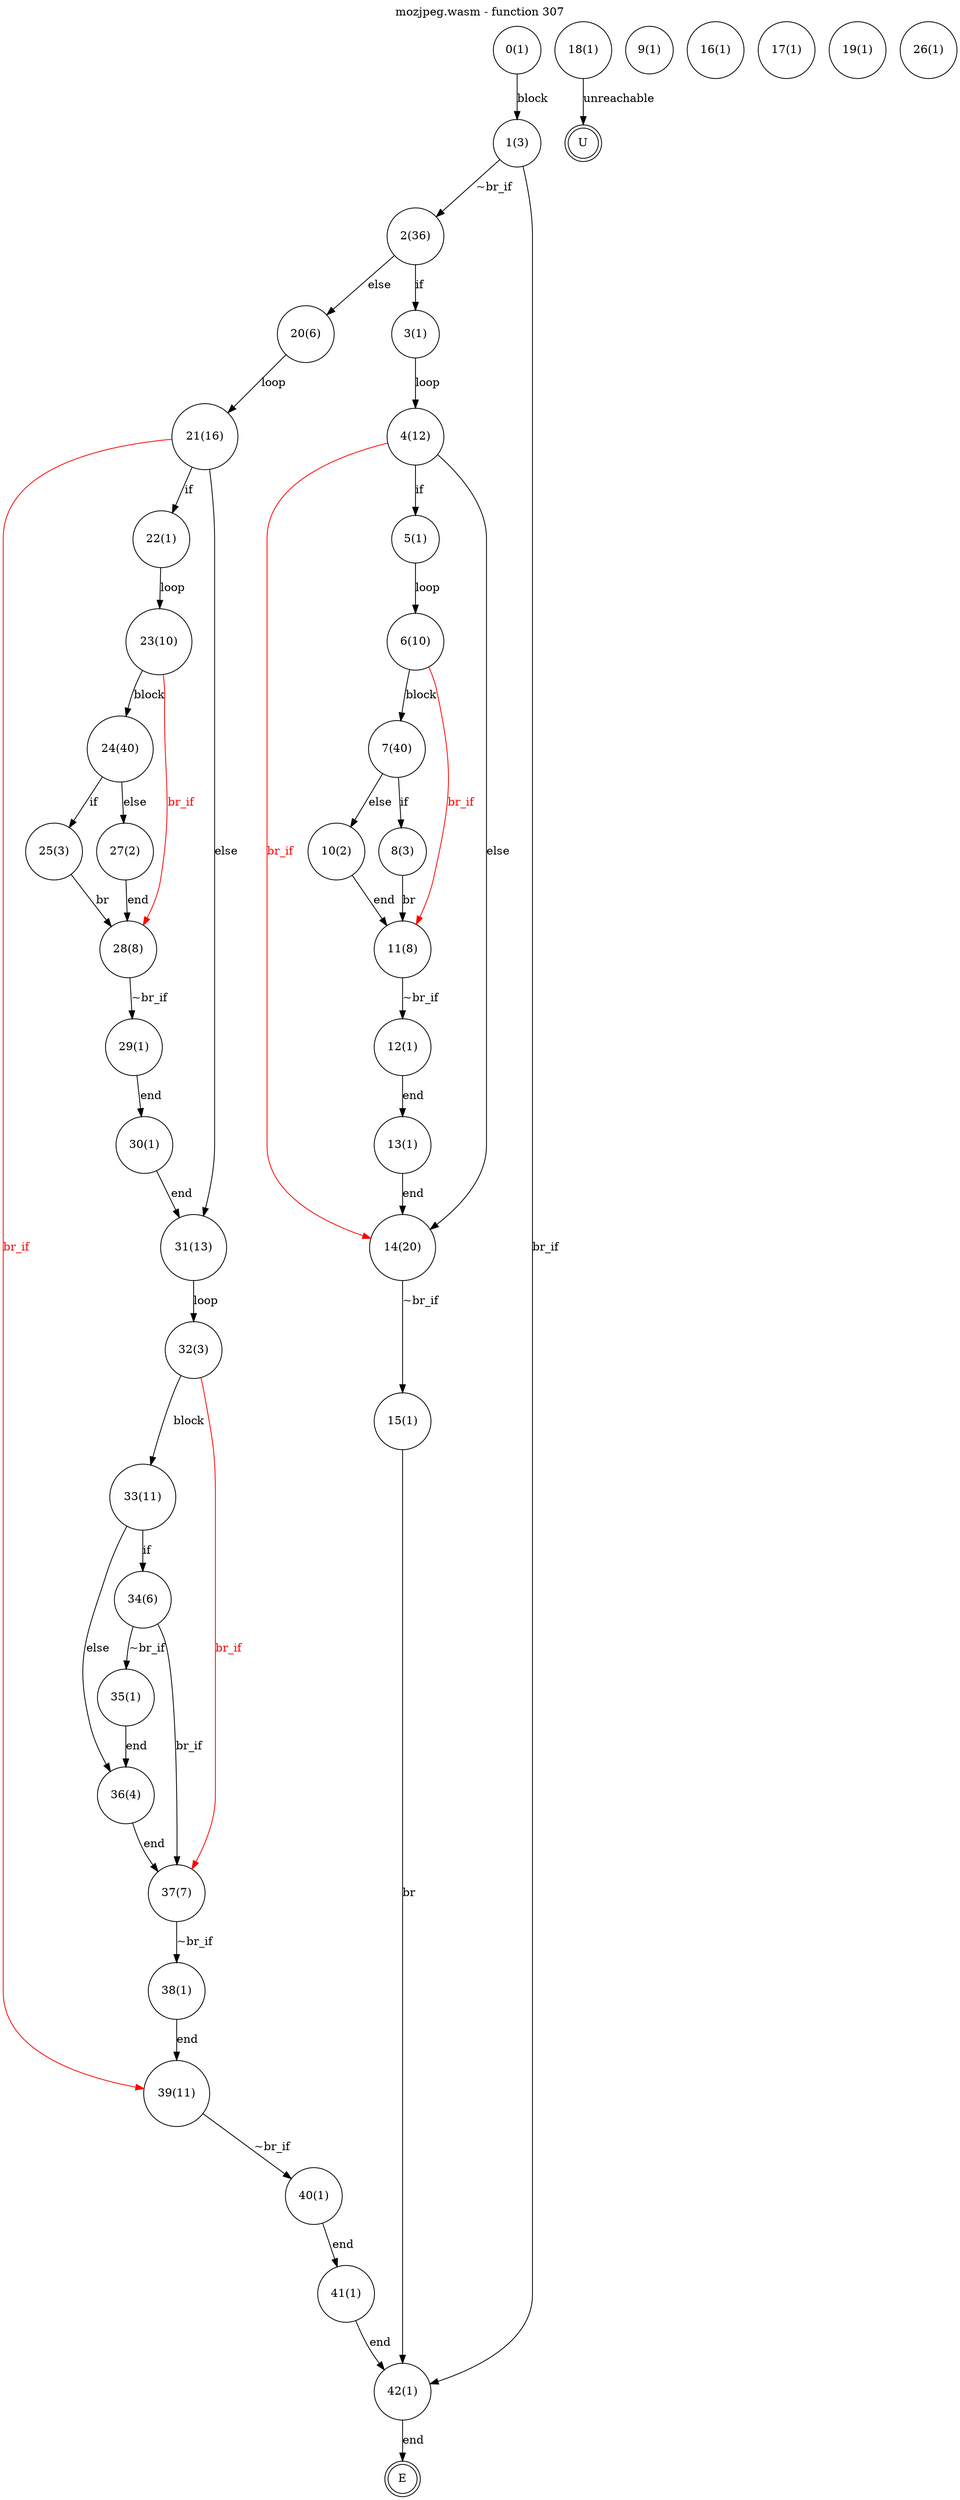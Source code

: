 digraph finite_state_machine {
    label = "mozjpeg.wasm - function 307"
    labelloc =  t
    labelfontsize = 16
    labelfontcolor = black
    labelfontname = "Helvetica"
    node [shape = doublecircle]; E U ;
node [shape=circle, fontcolor=black, style="", label="0(1)"]0
node [shape=circle, fontcolor=black, style="", label="1(3)"]1
node [shape=circle, fontcolor=black, style="", label="2(36)"]2
node [shape=circle, fontcolor=black, style="", label="3(1)"]3
node [shape=circle, fontcolor=black, style="", label="4(12)"]4
node [shape=circle, fontcolor=black, style="", label="5(1)"]5
node [shape=circle, fontcolor=black, style="", label="6(10)"]6
node [shape=circle, fontcolor=black, style="", label="7(40)"]7
node [shape=circle, fontcolor=black, style="", label="8(3)"]8
node [shape=circle, fontcolor=black, style="", label="9(1)"]9
node [shape=circle, fontcolor=black, style="", label="10(2)"]10
node [shape=circle, fontcolor=black, style="", label="11(8)"]11
node [shape=circle, fontcolor=black, style="", label="12(1)"]12
node [shape=circle, fontcolor=black, style="", label="13(1)"]13
node [shape=circle, fontcolor=black, style="", label="14(20)"]14
node [shape=circle, fontcolor=black, style="", label="15(1)"]15
node [shape=circle, fontcolor=black, style="", label="16(1)"]16
node [shape=circle, fontcolor=black, style="", label="17(1)"]17
node [shape=circle, fontcolor=black, style="", label="18(1)"]18
node [shape=circle, fontcolor=black, style="", label="19(1)"]19
node [shape=circle, fontcolor=black, style="", label="20(6)"]20
node [shape=circle, fontcolor=black, style="", label="21(16)"]21
node [shape=circle, fontcolor=black, style="", label="22(1)"]22
node [shape=circle, fontcolor=black, style="", label="23(10)"]23
node [shape=circle, fontcolor=black, style="", label="24(40)"]24
node [shape=circle, fontcolor=black, style="", label="25(3)"]25
node [shape=circle, fontcolor=black, style="", label="26(1)"]26
node [shape=circle, fontcolor=black, style="", label="27(2)"]27
node [shape=circle, fontcolor=black, style="", label="28(8)"]28
node [shape=circle, fontcolor=black, style="", label="29(1)"]29
node [shape=circle, fontcolor=black, style="", label="30(1)"]30
node [shape=circle, fontcolor=black, style="", label="31(13)"]31
node [shape=circle, fontcolor=black, style="", label="32(3)"]32
node [shape=circle, fontcolor=black, style="", label="33(11)"]33
node [shape=circle, fontcolor=black, style="", label="34(6)"]34
node [shape=circle, fontcolor=black, style="", label="35(1)"]35
node [shape=circle, fontcolor=black, style="", label="36(4)"]36
node [shape=circle, fontcolor=black, style="", label="37(7)"]37
node [shape=circle, fontcolor=black, style="", label="38(1)"]38
node [shape=circle, fontcolor=black, style="", label="39(11)"]39
node [shape=circle, fontcolor=black, style="", label="40(1)"]40
node [shape=circle, fontcolor=black, style="", label="41(1)"]41
node [shape=circle, fontcolor=black, style="", label="42(1)"]42
node [shape=circle, fontcolor=black, style="", label="E"]E
node [shape=circle, fontcolor=black, style="", label="U"]U
    0 -> 1[label="block"];
    1 -> 2[label="~br_if"];
    1 -> 42[label="br_if"];
    2 -> 3[label="if"];
    2 -> 20[label="else"];
    3 -> 4[label="loop"];
    4 -> 5[label="if"];
    4 -> 14[label="else"];
    5 -> 6[label="loop"];
    6 -> 7[label="block"];
    7 -> 8[label="if"];
    7 -> 10[label="else"];
    8 -> 11[label="br"];
    10 -> 11[label="end"];
    11 -> 12[label="~br_if"];
    11 -> 6[color="red" dir=back fontcolor="red" label="br_if"];
    12 -> 13[label="end"];
    13 -> 14[label="end"];
    14 -> 15[label="~br_if"];
    14 -> 4[color="red" dir=back fontcolor="red" label="br_if"];
    15 -> 42[label="br"];
    18 -> U[label="unreachable"];
    20 -> 21[label="loop"];
    21 -> 22[label="if"];
    21 -> 31[label="else"];
    22 -> 23[label="loop"];
    23 -> 24[label="block"];
    24 -> 25[label="if"];
    24 -> 27[label="else"];
    25 -> 28[label="br"];
    27 -> 28[label="end"];
    28 -> 29[label="~br_if"];
    28 -> 23[color="red" dir=back fontcolor="red" label="br_if"];
    29 -> 30[label="end"];
    30 -> 31[label="end"];
    31 -> 32[label="loop"];
    32 -> 33[label="block"];
    33 -> 34[label="if"];
    33 -> 36[label="else"];
    34 -> 35[label="~br_if"];
    34 -> 37[label="br_if"];
    35 -> 36[label="end"];
    36 -> 37[label="end"];
    37 -> 38[label="~br_if"];
    37 -> 32[color="red" dir=back fontcolor="red" label="br_if"];
    38 -> 39[label="end"];
    39 -> 40[label="~br_if"];
    39 -> 21[color="red" dir=back fontcolor="red" label="br_if"];
    40 -> 41[label="end"];
    41 -> 42[label="end"];
    42 -> E[label="end"];
}
